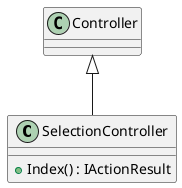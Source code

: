 @startuml
class SelectionController {
    + Index() : IActionResult
}
Controller <|-- SelectionController
@enduml
